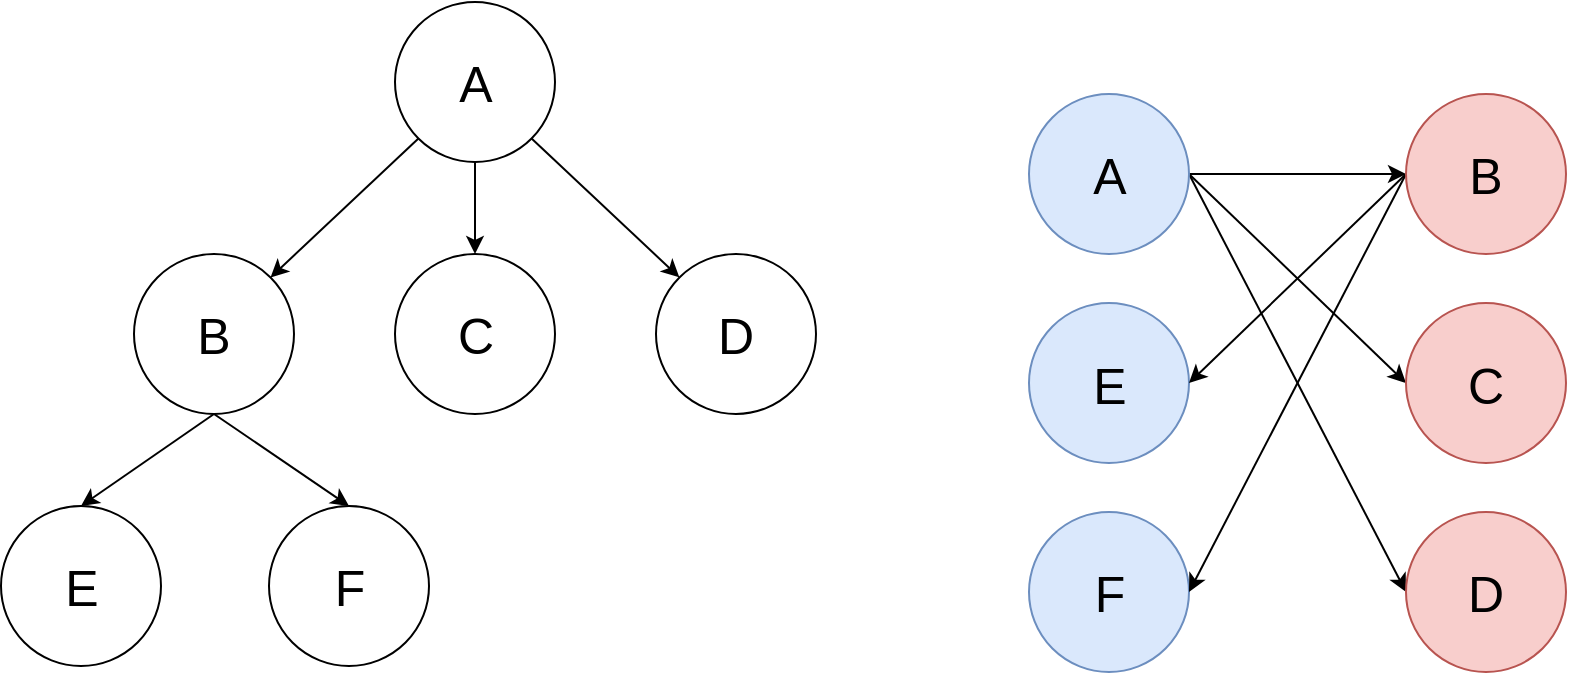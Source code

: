 <mxfile version="12.2.4"><diagram id="Su5fmyZt-bnfyWREOZZP"><mxGraphModel dx="898" dy="622" grid="0" gridSize="10" guides="1" tooltips="1" connect="1" arrows="1" fold="1" page="0" pageScale="1" pageWidth="850" pageHeight="1100" math="0" shadow="0"><root><mxCell id="0"/><mxCell id="1" parent="0"/><mxCell id="8" style="edgeStyle=orthogonalEdgeStyle;rounded=0;orthogonalLoop=1;jettySize=auto;html=1;exitX=0.5;exitY=1;exitDx=0;exitDy=0;entryX=0.5;entryY=0;entryDx=0;entryDy=0;fontSize=25;" edge="1" parent="1" source="2" target="4"><mxGeometry relative="1" as="geometry"/></mxCell><mxCell id="12" style="rounded=0;orthogonalLoop=1;jettySize=auto;html=1;exitX=0;exitY=1;exitDx=0;exitDy=0;entryX=1;entryY=0;entryDx=0;entryDy=0;fontSize=25;" edge="1" parent="1" source="2" target="5"><mxGeometry relative="1" as="geometry"/></mxCell><mxCell id="13" style="edgeStyle=none;rounded=0;orthogonalLoop=1;jettySize=auto;html=1;exitX=1;exitY=1;exitDx=0;exitDy=0;entryX=0;entryY=0;entryDx=0;entryDy=0;fontSize=25;" edge="1" parent="1" source="2" target="3"><mxGeometry relative="1" as="geometry"/></mxCell><mxCell id="2" value="A" style="ellipse;whiteSpace=wrap;html=1;aspect=fixed;fontSize=25;" vertex="1" parent="1"><mxGeometry x="245.5" y="126" width="80" height="80" as="geometry"/></mxCell><mxCell id="3" value="D" style="ellipse;whiteSpace=wrap;html=1;aspect=fixed;fontSize=25;" vertex="1" parent="1"><mxGeometry x="376" y="252" width="80" height="80" as="geometry"/></mxCell><mxCell id="4" value="C" style="ellipse;whiteSpace=wrap;html=1;aspect=fixed;fontSize=25;" vertex="1" parent="1"><mxGeometry x="245.5" y="252" width="80" height="80" as="geometry"/></mxCell><mxCell id="14" style="edgeStyle=none;rounded=0;orthogonalLoop=1;jettySize=auto;html=1;exitX=0.5;exitY=1;exitDx=0;exitDy=0;entryX=0.5;entryY=0;entryDx=0;entryDy=0;fontSize=25;" edge="1" parent="1" source="5" target="6"><mxGeometry relative="1" as="geometry"/></mxCell><mxCell id="15" style="edgeStyle=none;rounded=0;orthogonalLoop=1;jettySize=auto;html=1;exitX=0.5;exitY=1;exitDx=0;exitDy=0;entryX=0.5;entryY=0;entryDx=0;entryDy=0;fontSize=25;" edge="1" parent="1" source="5" target="7"><mxGeometry relative="1" as="geometry"/></mxCell><mxCell id="5" value="B" style="ellipse;whiteSpace=wrap;html=1;aspect=fixed;fontSize=25;" vertex="1" parent="1"><mxGeometry x="115" y="252" width="80" height="80" as="geometry"/></mxCell><mxCell id="6" value="E" style="ellipse;whiteSpace=wrap;html=1;aspect=fixed;fontSize=25;" vertex="1" parent="1"><mxGeometry x="48.5" y="378" width="80" height="80" as="geometry"/></mxCell><mxCell id="7" value="F" style="ellipse;whiteSpace=wrap;html=1;aspect=fixed;fontSize=25;" vertex="1" parent="1"><mxGeometry x="182.5" y="378" width="80" height="80" as="geometry"/></mxCell><mxCell id="22" style="edgeStyle=none;rounded=0;orthogonalLoop=1;jettySize=auto;html=1;exitX=1;exitY=0.5;exitDx=0;exitDy=0;entryX=0;entryY=0.5;entryDx=0;entryDy=0;fontSize=25;" edge="1" parent="1" source="16" target="19"><mxGeometry relative="1" as="geometry"/></mxCell><mxCell id="23" style="edgeStyle=none;rounded=0;orthogonalLoop=1;jettySize=auto;html=1;exitX=1;exitY=0.5;exitDx=0;exitDy=0;entryX=0;entryY=0.5;entryDx=0;entryDy=0;fontSize=25;" edge="1" parent="1" source="16" target="20"><mxGeometry relative="1" as="geometry"/></mxCell><mxCell id="24" style="edgeStyle=none;rounded=0;orthogonalLoop=1;jettySize=auto;html=1;exitX=1;exitY=0.5;exitDx=0;exitDy=0;entryX=0;entryY=0.5;entryDx=0;entryDy=0;fontSize=25;" edge="1" parent="1" source="16" target="21"><mxGeometry relative="1" as="geometry"/></mxCell><mxCell id="16" value="A" style="ellipse;whiteSpace=wrap;html=1;aspect=fixed;fontSize=25;fillColor=#dae8fc;strokeColor=#6c8ebf;" vertex="1" parent="1"><mxGeometry x="562.5" y="172" width="80" height="80" as="geometry"/></mxCell><mxCell id="17" value="E" style="ellipse;whiteSpace=wrap;html=1;aspect=fixed;fontSize=25;fillColor=#dae8fc;strokeColor=#6c8ebf;" vertex="1" parent="1"><mxGeometry x="562.5" y="276.5" width="80" height="80" as="geometry"/></mxCell><mxCell id="18" value="F" style="ellipse;whiteSpace=wrap;html=1;aspect=fixed;fontSize=25;fillColor=#dae8fc;strokeColor=#6c8ebf;" vertex="1" parent="1"><mxGeometry x="562.5" y="381" width="80" height="80" as="geometry"/></mxCell><mxCell id="25" style="edgeStyle=none;rounded=0;orthogonalLoop=1;jettySize=auto;html=1;exitX=0;exitY=0.5;exitDx=0;exitDy=0;entryX=1;entryY=0.5;entryDx=0;entryDy=0;fontSize=25;" edge="1" parent="1" source="19" target="17"><mxGeometry relative="1" as="geometry"/></mxCell><mxCell id="26" style="edgeStyle=none;rounded=0;orthogonalLoop=1;jettySize=auto;html=1;exitX=0;exitY=0.5;exitDx=0;exitDy=0;entryX=1;entryY=0.5;entryDx=0;entryDy=0;fontSize=25;" edge="1" parent="1" source="19" target="18"><mxGeometry relative="1" as="geometry"/></mxCell><mxCell id="19" value="B" style="ellipse;whiteSpace=wrap;html=1;aspect=fixed;fontSize=25;fillColor=#f8cecc;strokeColor=#b85450;" vertex="1" parent="1"><mxGeometry x="751" y="172" width="80" height="80" as="geometry"/></mxCell><mxCell id="20" value="C" style="ellipse;whiteSpace=wrap;html=1;aspect=fixed;fontSize=25;fillColor=#f8cecc;strokeColor=#b85450;" vertex="1" parent="1"><mxGeometry x="751" y="276.5" width="80" height="80" as="geometry"/></mxCell><mxCell id="21" value="D" style="ellipse;whiteSpace=wrap;html=1;aspect=fixed;fontSize=25;fillColor=#f8cecc;strokeColor=#b85450;" vertex="1" parent="1"><mxGeometry x="751" y="381" width="80" height="80" as="geometry"/></mxCell></root></mxGraphModel></diagram></mxfile>